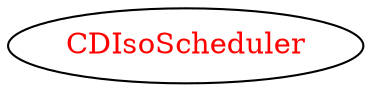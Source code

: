 digraph dependencyGraph {
 concentrate=true;
 ranksep="2.0";
 rankdir="LR"; 
 splines="ortho";
"CDIsoScheduler" [fontcolor="red"];
}